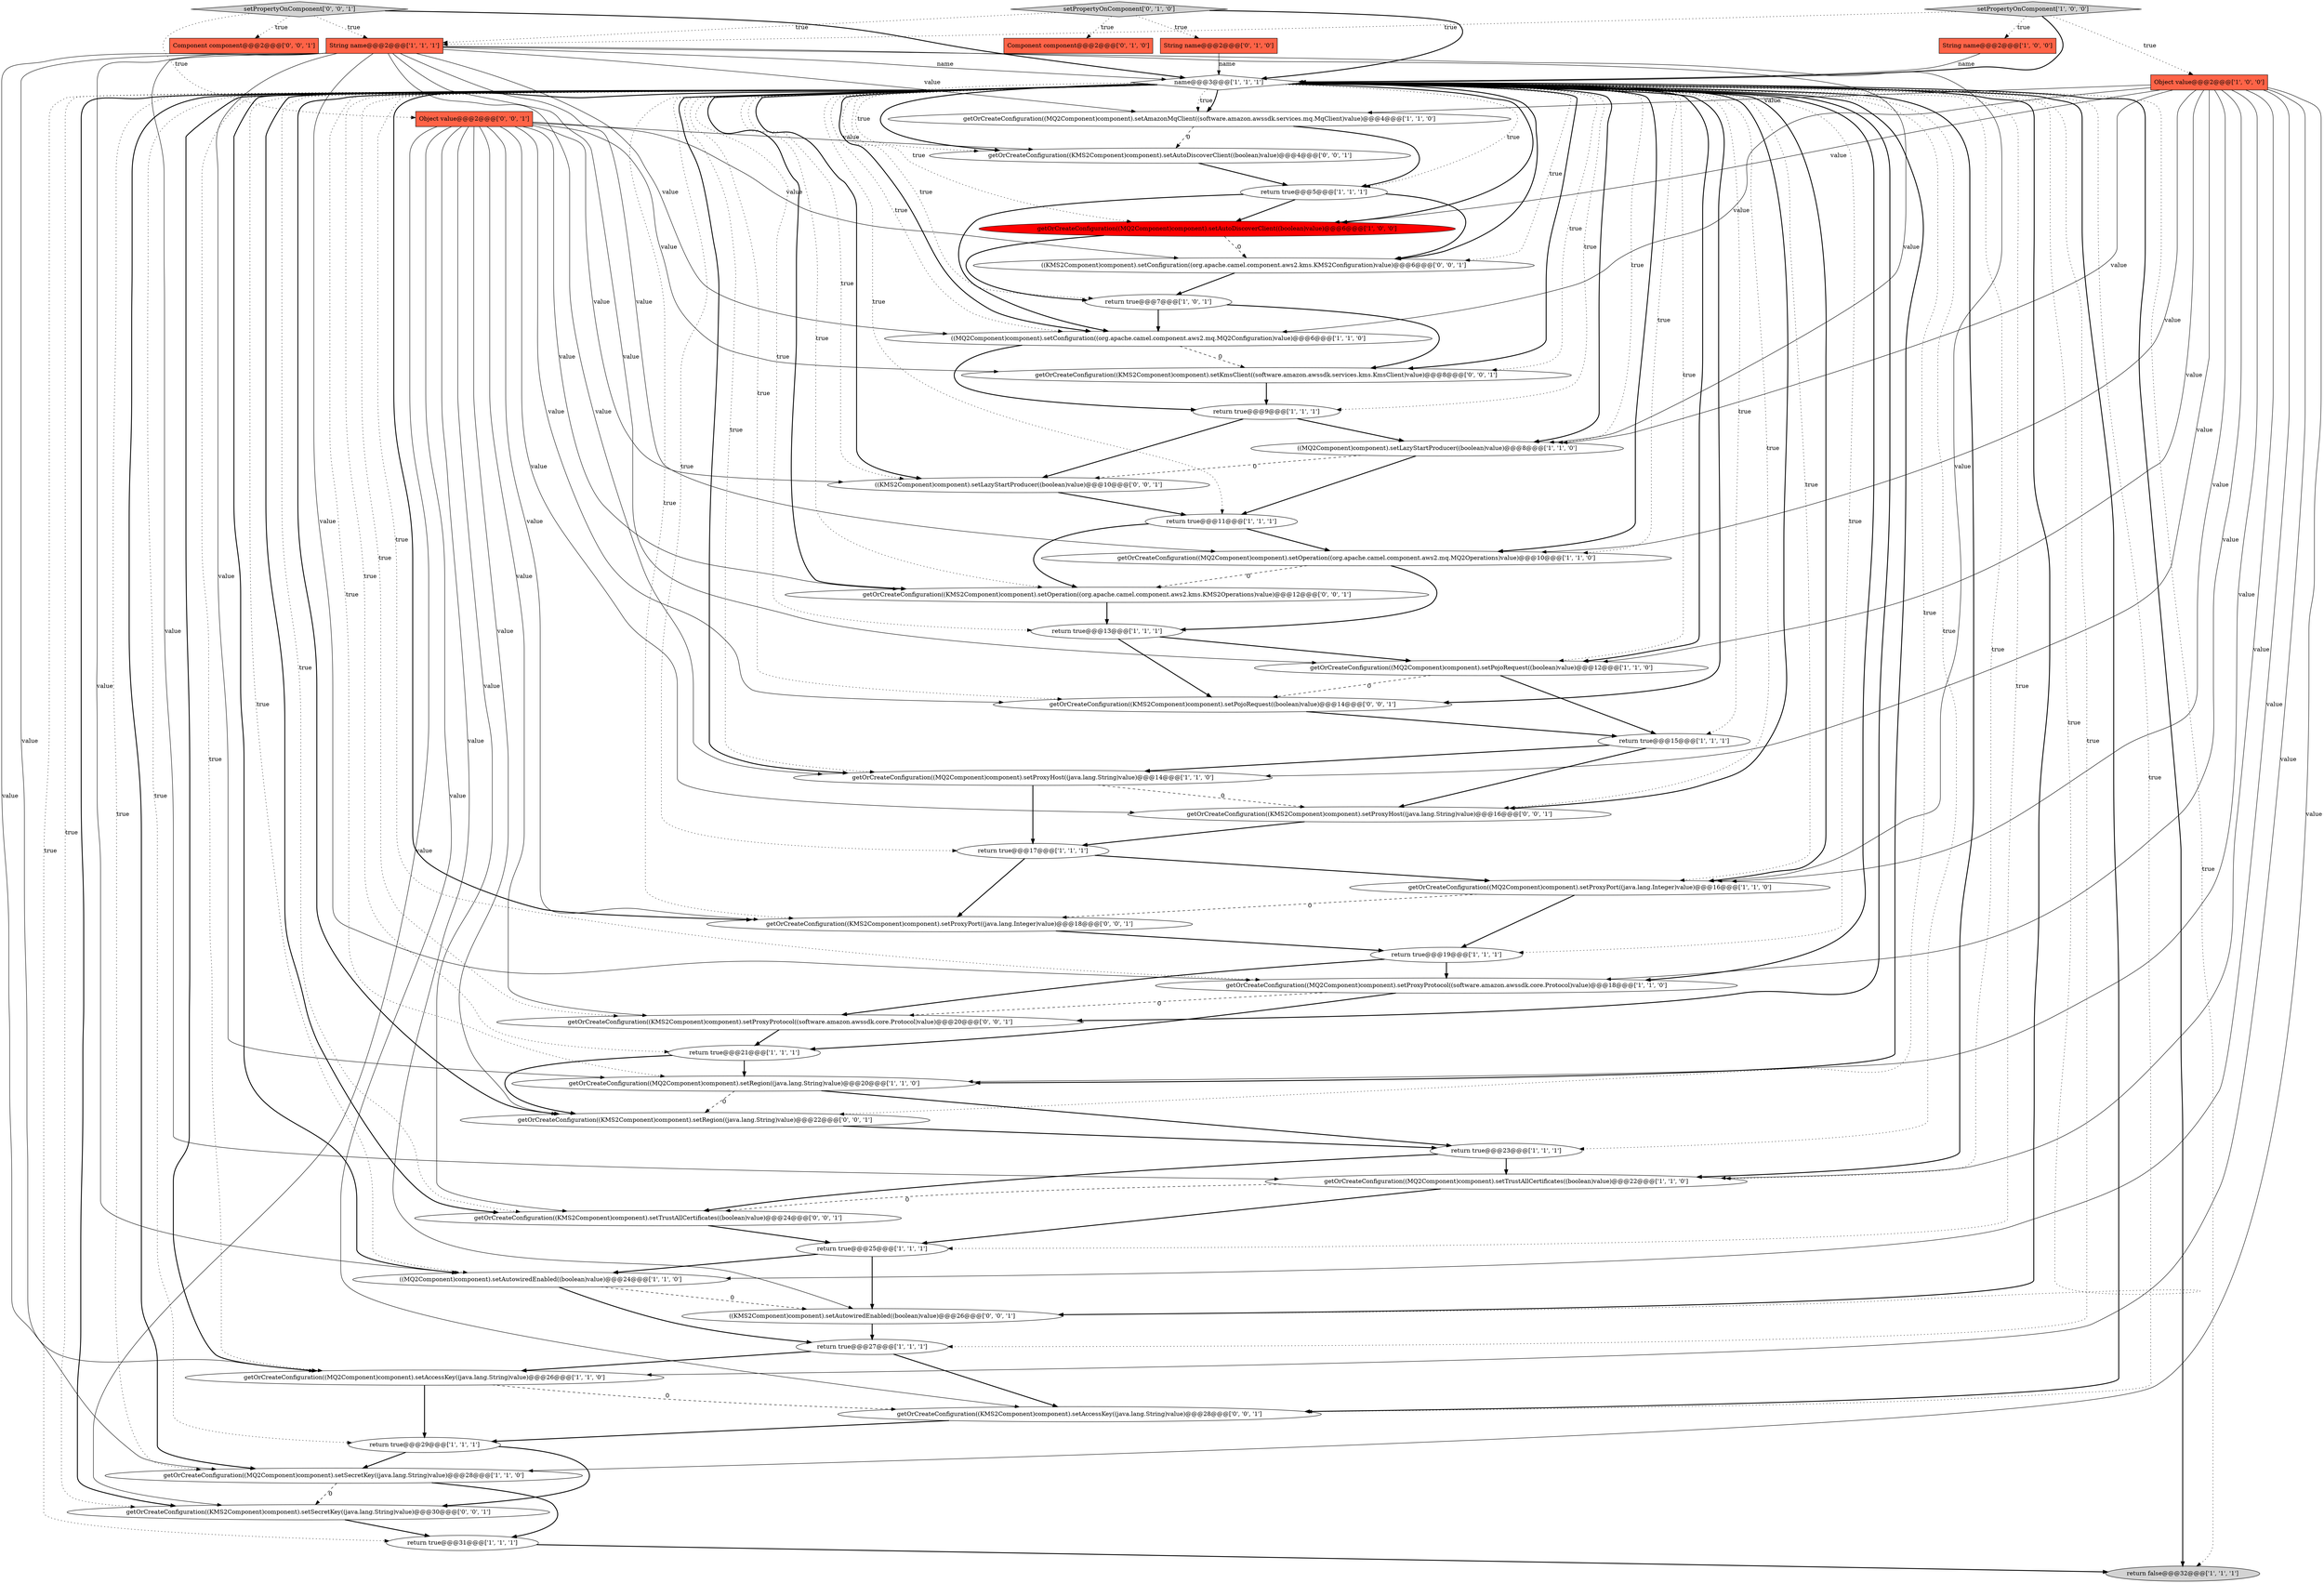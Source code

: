 digraph {
10 [style = filled, label = "return true@@@25@@@['1', '1', '1']", fillcolor = white, shape = ellipse image = "AAA0AAABBB1BBB"];
9 [style = filled, label = "return true@@@31@@@['1', '1', '1']", fillcolor = white, shape = ellipse image = "AAA0AAABBB1BBB"];
30 [style = filled, label = "getOrCreateConfiguration((MQ2Component)component).setPojoRequest((boolean)value)@@@12@@@['1', '1', '0']", fillcolor = white, shape = ellipse image = "AAA0AAABBB1BBB"];
36 [style = filled, label = "setPropertyOnComponent['0', '1', '0']", fillcolor = lightgray, shape = diamond image = "AAA0AAABBB2BBB"];
7 [style = filled, label = "getOrCreateConfiguration((MQ2Component)component).setProxyPort((java.lang.Integer)value)@@@16@@@['1', '1', '0']", fillcolor = white, shape = ellipse image = "AAA0AAABBB1BBB"];
43 [style = filled, label = "getOrCreateConfiguration((KMS2Component)component).setOperation((org.apache.camel.component.aws2.kms.KMS2Operations)value)@@@12@@@['0', '0', '1']", fillcolor = white, shape = ellipse image = "AAA0AAABBB3BBB"];
29 [style = filled, label = "return true@@@27@@@['1', '1', '1']", fillcolor = white, shape = ellipse image = "AAA0AAABBB1BBB"];
48 [style = filled, label = "getOrCreateConfiguration((KMS2Component)component).setTrustAllCertificates((boolean)value)@@@24@@@['0', '0', '1']", fillcolor = white, shape = ellipse image = "AAA0AAABBB3BBB"];
12 [style = filled, label = "return true@@@13@@@['1', '1', '1']", fillcolor = white, shape = ellipse image = "AAA0AAABBB1BBB"];
28 [style = filled, label = "getOrCreateConfiguration((MQ2Component)component).setAutoDiscoverClient((boolean)value)@@@6@@@['1', '0', '0']", fillcolor = red, shape = ellipse image = "AAA1AAABBB1BBB"];
47 [style = filled, label = "getOrCreateConfiguration((KMS2Component)component).setAccessKey((java.lang.String)value)@@@28@@@['0', '0', '1']", fillcolor = white, shape = ellipse image = "AAA0AAABBB3BBB"];
19 [style = filled, label = "getOrCreateConfiguration((MQ2Component)component).setAccessKey((java.lang.String)value)@@@26@@@['1', '1', '0']", fillcolor = white, shape = ellipse image = "AAA0AAABBB1BBB"];
4 [style = filled, label = "return true@@@7@@@['1', '0', '1']", fillcolor = white, shape = ellipse image = "AAA0AAABBB1BBB"];
42 [style = filled, label = "((KMS2Component)component).setConfiguration((org.apache.camel.component.aws2.kms.KMS2Configuration)value)@@@6@@@['0', '0', '1']", fillcolor = white, shape = ellipse image = "AAA0AAABBB3BBB"];
20 [style = filled, label = "return true@@@23@@@['1', '1', '1']", fillcolor = white, shape = ellipse image = "AAA0AAABBB1BBB"];
22 [style = filled, label = "return true@@@9@@@['1', '1', '1']", fillcolor = white, shape = ellipse image = "AAA0AAABBB1BBB"];
17 [style = filled, label = "Object value@@@2@@@['1', '0', '0']", fillcolor = tomato, shape = box image = "AAA0AAABBB1BBB"];
13 [style = filled, label = "getOrCreateConfiguration((MQ2Component)component).setSecretKey((java.lang.String)value)@@@28@@@['1', '1', '0']", fillcolor = white, shape = ellipse image = "AAA0AAABBB1BBB"];
14 [style = filled, label = "return true@@@17@@@['1', '1', '1']", fillcolor = white, shape = ellipse image = "AAA0AAABBB1BBB"];
15 [style = filled, label = "return true@@@19@@@['1', '1', '1']", fillcolor = white, shape = ellipse image = "AAA0AAABBB1BBB"];
45 [style = filled, label = "getOrCreateConfiguration((KMS2Component)component).setProxyHost((java.lang.String)value)@@@16@@@['0', '0', '1']", fillcolor = white, shape = ellipse image = "AAA0AAABBB3BBB"];
3 [style = filled, label = "return false@@@32@@@['1', '1', '1']", fillcolor = lightgray, shape = ellipse image = "AAA0AAABBB1BBB"];
0 [style = filled, label = "getOrCreateConfiguration((MQ2Component)component).setProxyHost((java.lang.String)value)@@@14@@@['1', '1', '0']", fillcolor = white, shape = ellipse image = "AAA0AAABBB1BBB"];
16 [style = filled, label = "getOrCreateConfiguration((MQ2Component)component).setRegion((java.lang.String)value)@@@20@@@['1', '1', '0']", fillcolor = white, shape = ellipse image = "AAA0AAABBB1BBB"];
32 [style = filled, label = "((MQ2Component)component).setLazyStartProducer((boolean)value)@@@8@@@['1', '1', '0']", fillcolor = white, shape = ellipse image = "AAA0AAABBB1BBB"];
31 [style = filled, label = "getOrCreateConfiguration((MQ2Component)component).setProxyProtocol((software.amazon.awssdk.core.Protocol)value)@@@18@@@['1', '1', '0']", fillcolor = white, shape = ellipse image = "AAA0AAABBB1BBB"];
40 [style = filled, label = "getOrCreateConfiguration((KMS2Component)component).setAutoDiscoverClient((boolean)value)@@@4@@@['0', '0', '1']", fillcolor = white, shape = ellipse image = "AAA0AAABBB3BBB"];
1 [style = filled, label = "getOrCreateConfiguration((MQ2Component)component).setAmazonMqClient((software.amazon.awssdk.services.mq.MqClient)value)@@@4@@@['1', '1', '0']", fillcolor = white, shape = ellipse image = "AAA0AAABBB1BBB"];
49 [style = filled, label = "((KMS2Component)component).setLazyStartProducer((boolean)value)@@@10@@@['0', '0', '1']", fillcolor = white, shape = ellipse image = "AAA0AAABBB3BBB"];
2 [style = filled, label = "return true@@@21@@@['1', '1', '1']", fillcolor = white, shape = ellipse image = "AAA0AAABBB1BBB"];
5 [style = filled, label = "return true@@@29@@@['1', '1', '1']", fillcolor = white, shape = ellipse image = "AAA0AAABBB1BBB"];
8 [style = filled, label = "((MQ2Component)component).setAutowiredEnabled((boolean)value)@@@24@@@['1', '1', '0']", fillcolor = white, shape = ellipse image = "AAA0AAABBB1BBB"];
11 [style = filled, label = "return true@@@11@@@['1', '1', '1']", fillcolor = white, shape = ellipse image = "AAA0AAABBB1BBB"];
39 [style = filled, label = "Object value@@@2@@@['0', '0', '1']", fillcolor = tomato, shape = box image = "AAA0AAABBB3BBB"];
50 [style = filled, label = "getOrCreateConfiguration((KMS2Component)component).setKmsClient((software.amazon.awssdk.services.kms.KmsClient)value)@@@8@@@['0', '0', '1']", fillcolor = white, shape = ellipse image = "AAA0AAABBB3BBB"];
33 [style = filled, label = "String name@@@2@@@['1', '1', '1']", fillcolor = tomato, shape = box image = "AAA0AAABBB1BBB"];
44 [style = filled, label = "((KMS2Component)component).setAutowiredEnabled((boolean)value)@@@26@@@['0', '0', '1']", fillcolor = white, shape = ellipse image = "AAA0AAABBB3BBB"];
6 [style = filled, label = "name@@@3@@@['1', '1', '1']", fillcolor = white, shape = diamond image = "AAA0AAABBB1BBB"];
51 [style = filled, label = "setPropertyOnComponent['0', '0', '1']", fillcolor = lightgray, shape = diamond image = "AAA0AAABBB3BBB"];
37 [style = filled, label = "getOrCreateConfiguration((KMS2Component)component).setSecretKey((java.lang.String)value)@@@30@@@['0', '0', '1']", fillcolor = white, shape = ellipse image = "AAA0AAABBB3BBB"];
52 [style = filled, label = "getOrCreateConfiguration((KMS2Component)component).setProxyProtocol((software.amazon.awssdk.core.Protocol)value)@@@20@@@['0', '0', '1']", fillcolor = white, shape = ellipse image = "AAA0AAABBB3BBB"];
27 [style = filled, label = "String name@@@2@@@['1', '0', '0']", fillcolor = tomato, shape = box image = "AAA0AAABBB1BBB"];
18 [style = filled, label = "getOrCreateConfiguration((MQ2Component)component).setTrustAllCertificates((boolean)value)@@@22@@@['1', '1', '0']", fillcolor = white, shape = ellipse image = "AAA0AAABBB1BBB"];
24 [style = filled, label = "setPropertyOnComponent['1', '0', '0']", fillcolor = lightgray, shape = diamond image = "AAA0AAABBB1BBB"];
21 [style = filled, label = "((MQ2Component)component).setConfiguration((org.apache.camel.component.aws2.mq.MQ2Configuration)value)@@@6@@@['1', '1', '0']", fillcolor = white, shape = ellipse image = "AAA0AAABBB1BBB"];
53 [style = filled, label = "getOrCreateConfiguration((KMS2Component)component).setPojoRequest((boolean)value)@@@14@@@['0', '0', '1']", fillcolor = white, shape = ellipse image = "AAA0AAABBB3BBB"];
26 [style = filled, label = "return true@@@15@@@['1', '1', '1']", fillcolor = white, shape = ellipse image = "AAA0AAABBB1BBB"];
23 [style = filled, label = "return true@@@5@@@['1', '1', '1']", fillcolor = white, shape = ellipse image = "AAA0AAABBB1BBB"];
34 [style = filled, label = "Component component@@@2@@@['0', '1', '0']", fillcolor = tomato, shape = box image = "AAA0AAABBB2BBB"];
25 [style = filled, label = "getOrCreateConfiguration((MQ2Component)component).setOperation((org.apache.camel.component.aws2.mq.MQ2Operations)value)@@@10@@@['1', '1', '0']", fillcolor = white, shape = ellipse image = "AAA0AAABBB1BBB"];
35 [style = filled, label = "String name@@@2@@@['0', '1', '0']", fillcolor = tomato, shape = box image = "AAA0AAABBB2BBB"];
46 [style = filled, label = "Component component@@@2@@@['0', '0', '1']", fillcolor = tomato, shape = box image = "AAA0AAABBB3BBB"];
38 [style = filled, label = "getOrCreateConfiguration((KMS2Component)component).setRegion((java.lang.String)value)@@@22@@@['0', '0', '1']", fillcolor = white, shape = ellipse image = "AAA0AAABBB3BBB"];
41 [style = filled, label = "getOrCreateConfiguration((KMS2Component)component).setProxyPort((java.lang.Integer)value)@@@18@@@['0', '0', '1']", fillcolor = white, shape = ellipse image = "AAA0AAABBB3BBB"];
21->50 [style = dashed, label="0"];
6->3 [style = bold, label=""];
6->43 [style = bold, label=""];
12->53 [style = bold, label=""];
41->15 [style = bold, label=""];
6->31 [style = dotted, label="true"];
50->22 [style = bold, label=""];
24->17 [style = dotted, label="true"];
27->6 [style = solid, label="name"];
6->1 [style = dotted, label="true"];
24->33 [style = dotted, label="true"];
6->32 [style = dotted, label="true"];
33->13 [style = solid, label="value"];
25->43 [style = dashed, label="0"];
19->47 [style = dashed, label="0"];
17->1 [style = solid, label="value"];
24->27 [style = dotted, label="true"];
6->19 [style = dotted, label="true"];
40->23 [style = bold, label=""];
1->23 [style = bold, label=""];
6->38 [style = dotted, label="true"];
14->7 [style = bold, label=""];
37->9 [style = bold, label=""];
39->42 [style = solid, label="value"];
23->28 [style = bold, label=""];
1->40 [style = dashed, label="0"];
19->5 [style = bold, label=""];
31->52 [style = dashed, label="0"];
17->25 [style = solid, label="value"];
6->26 [style = dotted, label="true"];
28->4 [style = bold, label=""];
0->14 [style = bold, label=""];
6->18 [style = dotted, label="true"];
10->8 [style = bold, label=""];
15->52 [style = bold, label=""];
6->48 [style = dotted, label="true"];
20->48 [style = bold, label=""];
6->41 [style = bold, label=""];
48->10 [style = bold, label=""];
6->0 [style = dotted, label="true"];
6->11 [style = dotted, label="true"];
6->3 [style = dotted, label="true"];
32->11 [style = bold, label=""];
5->37 [style = bold, label=""];
11->25 [style = bold, label=""];
33->8 [style = solid, label="value"];
17->28 [style = solid, label="value"];
6->15 [style = dotted, label="true"];
17->21 [style = solid, label="value"];
6->32 [style = bold, label=""];
2->16 [style = bold, label=""];
36->6 [style = bold, label=""];
29->47 [style = bold, label=""];
39->37 [style = solid, label="value"];
35->6 [style = solid, label="name"];
17->0 [style = solid, label="value"];
6->13 [style = dotted, label="true"];
30->26 [style = bold, label=""];
6->37 [style = dotted, label="true"];
4->21 [style = bold, label=""];
22->32 [style = bold, label=""];
31->2 [style = bold, label=""];
6->49 [style = bold, label=""];
28->42 [style = dashed, label="0"];
11->43 [style = bold, label=""];
39->43 [style = solid, label="value"];
39->47 [style = solid, label="value"];
22->49 [style = bold, label=""];
6->20 [style = dotted, label="true"];
20->18 [style = bold, label=""];
39->38 [style = solid, label="value"];
6->53 [style = bold, label=""];
26->0 [style = bold, label=""];
6->14 [style = dotted, label="true"];
6->38 [style = bold, label=""];
45->14 [style = bold, label=""];
10->44 [style = bold, label=""];
43->12 [style = bold, label=""];
15->31 [style = bold, label=""];
21->22 [style = bold, label=""];
39->53 [style = solid, label="value"];
6->29 [style = dotted, label="true"];
6->25 [style = dotted, label="true"];
6->43 [style = dotted, label="true"];
33->18 [style = solid, label="value"];
6->49 [style = dotted, label="true"];
6->7 [style = dotted, label="true"];
6->42 [style = dotted, label="true"];
6->12 [style = dotted, label="true"];
33->6 [style = solid, label="name"];
33->31 [style = solid, label="value"];
17->8 [style = solid, label="value"];
6->7 [style = bold, label=""];
16->20 [style = bold, label=""];
6->47 [style = bold, label=""];
33->19 [style = solid, label="value"];
6->48 [style = bold, label=""];
6->47 [style = dotted, label="true"];
6->40 [style = dotted, label="true"];
38->20 [style = bold, label=""];
39->52 [style = solid, label="value"];
39->50 [style = solid, label="value"];
51->33 [style = dotted, label="true"];
6->21 [style = bold, label=""];
6->25 [style = bold, label=""];
33->21 [style = solid, label="value"];
6->18 [style = bold, label=""];
44->29 [style = bold, label=""];
51->39 [style = dotted, label="true"];
51->46 [style = dotted, label="true"];
6->42 [style = bold, label=""];
33->7 [style = solid, label="value"];
51->6 [style = bold, label=""];
17->19 [style = solid, label="value"];
39->45 [style = solid, label="value"];
6->22 [style = dotted, label="true"];
18->48 [style = dashed, label="0"];
6->44 [style = bold, label=""];
6->50 [style = dotted, label="true"];
23->42 [style = bold, label=""];
6->37 [style = bold, label=""];
6->10 [style = dotted, label="true"];
42->4 [style = bold, label=""];
6->1 [style = bold, label=""];
17->18 [style = solid, label="value"];
6->2 [style = dotted, label="true"];
29->19 [style = bold, label=""];
18->10 [style = bold, label=""];
39->44 [style = solid, label="value"];
6->9 [style = dotted, label="true"];
6->8 [style = dotted, label="true"];
32->49 [style = dashed, label="0"];
6->13 [style = bold, label=""];
5->13 [style = bold, label=""];
17->13 [style = solid, label="value"];
39->48 [style = solid, label="value"];
53->26 [style = bold, label=""];
47->5 [style = bold, label=""];
39->40 [style = solid, label="value"];
7->15 [style = bold, label=""];
9->3 [style = bold, label=""];
7->41 [style = dashed, label="0"];
13->9 [style = bold, label=""];
17->16 [style = solid, label="value"];
6->21 [style = dotted, label="true"];
17->30 [style = solid, label="value"];
8->44 [style = dashed, label="0"];
33->32 [style = solid, label="value"];
4->50 [style = bold, label=""];
49->11 [style = bold, label=""];
39->41 [style = solid, label="value"];
14->41 [style = bold, label=""];
39->49 [style = solid, label="value"];
0->45 [style = dashed, label="0"];
36->33 [style = dotted, label="true"];
6->30 [style = dotted, label="true"];
6->53 [style = dotted, label="true"];
13->37 [style = dashed, label="0"];
16->38 [style = dashed, label="0"];
33->25 [style = solid, label="value"];
17->7 [style = solid, label="value"];
17->31 [style = solid, label="value"];
33->1 [style = solid, label="value"];
6->23 [style = dotted, label="true"];
12->30 [style = bold, label=""];
6->0 [style = bold, label=""];
52->2 [style = bold, label=""];
6->41 [style = dotted, label="true"];
6->19 [style = bold, label=""];
30->53 [style = dashed, label="0"];
6->52 [style = bold, label=""];
33->16 [style = solid, label="value"];
6->44 [style = dotted, label="true"];
6->28 [style = dotted, label="true"];
2->38 [style = bold, label=""];
33->0 [style = solid, label="value"];
6->31 [style = bold, label=""];
6->4 [style = dotted, label="true"];
23->21 [style = bold, label=""];
25->12 [style = bold, label=""];
6->16 [style = bold, label=""];
6->40 [style = bold, label=""];
6->50 [style = bold, label=""];
6->8 [style = bold, label=""];
33->30 [style = solid, label="value"];
6->52 [style = dotted, label="true"];
6->45 [style = dotted, label="true"];
26->45 [style = bold, label=""];
36->35 [style = dotted, label="true"];
24->6 [style = bold, label=""];
17->32 [style = solid, label="value"];
36->34 [style = dotted, label="true"];
6->45 [style = bold, label=""];
8->29 [style = bold, label=""];
6->16 [style = dotted, label="true"];
6->5 [style = dotted, label="true"];
6->28 [style = bold, label=""];
6->30 [style = bold, label=""];
}
